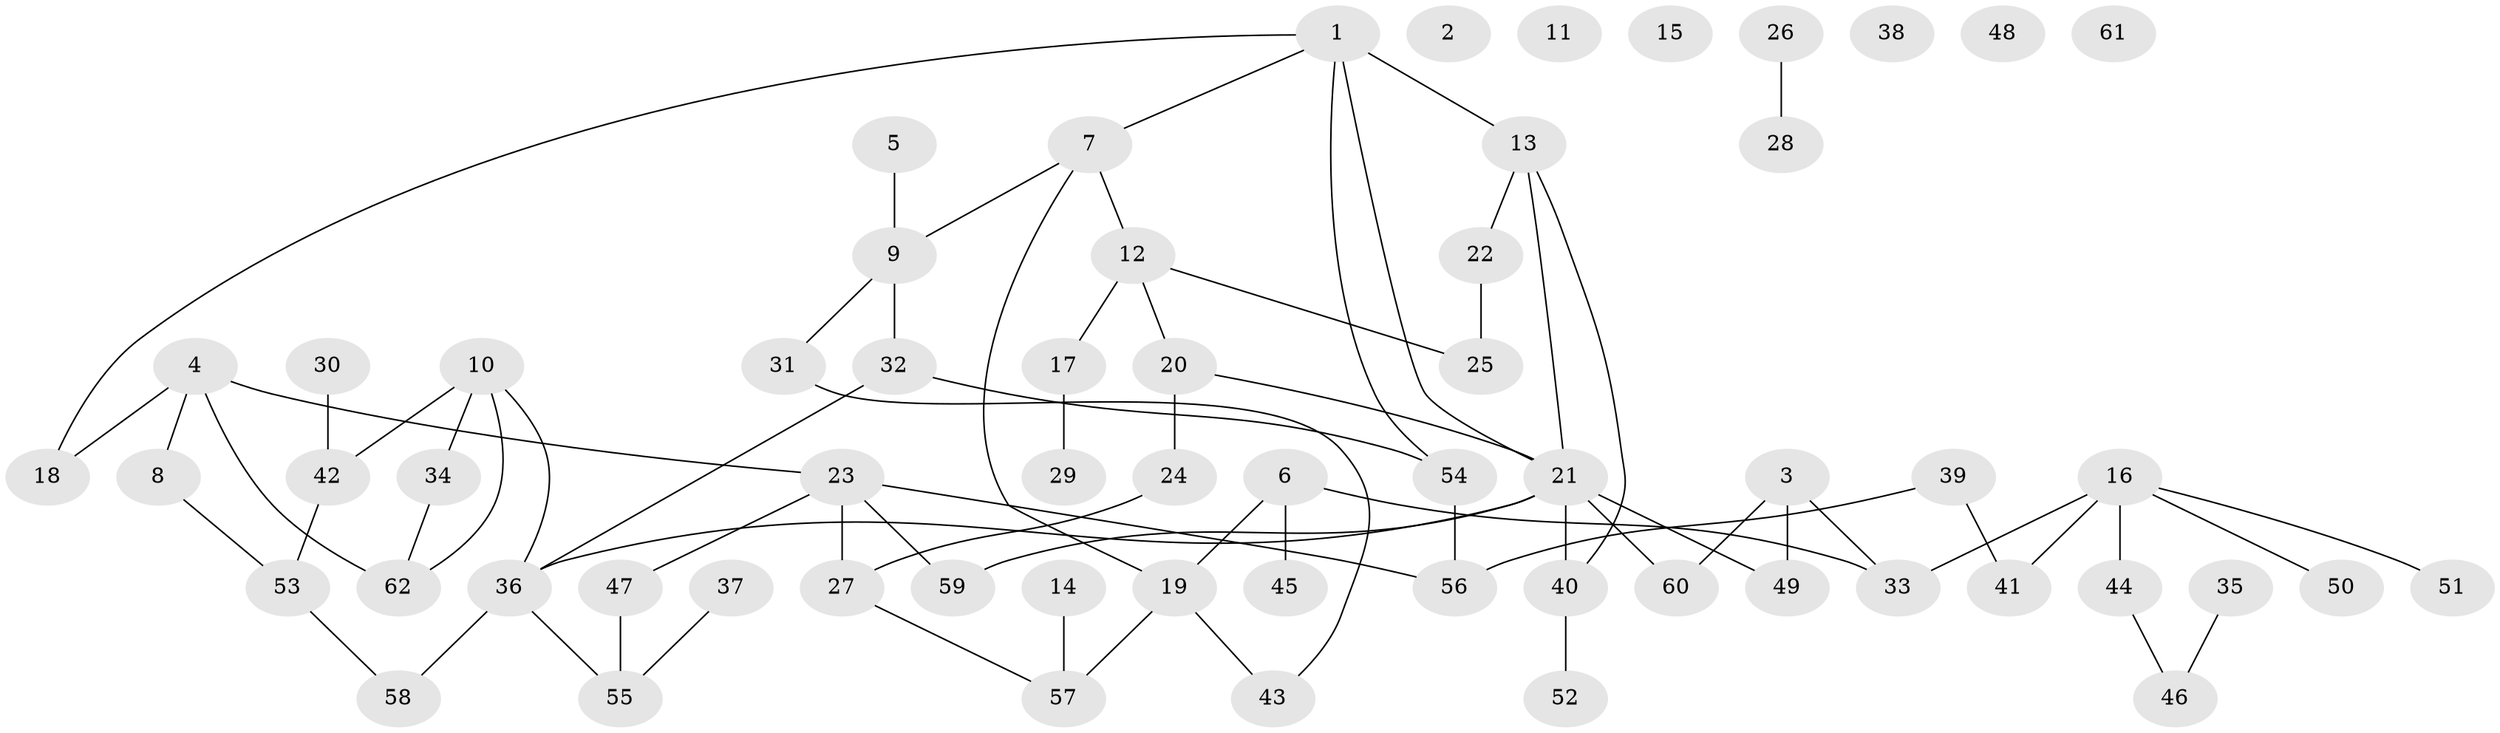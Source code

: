 // Generated by graph-tools (version 1.1) at 2025/25/03/09/25 03:25:18]
// undirected, 62 vertices, 73 edges
graph export_dot {
graph [start="1"]
  node [color=gray90,style=filled];
  1;
  2;
  3;
  4;
  5;
  6;
  7;
  8;
  9;
  10;
  11;
  12;
  13;
  14;
  15;
  16;
  17;
  18;
  19;
  20;
  21;
  22;
  23;
  24;
  25;
  26;
  27;
  28;
  29;
  30;
  31;
  32;
  33;
  34;
  35;
  36;
  37;
  38;
  39;
  40;
  41;
  42;
  43;
  44;
  45;
  46;
  47;
  48;
  49;
  50;
  51;
  52;
  53;
  54;
  55;
  56;
  57;
  58;
  59;
  60;
  61;
  62;
  1 -- 7;
  1 -- 13;
  1 -- 18;
  1 -- 21;
  1 -- 54;
  3 -- 33;
  3 -- 49;
  3 -- 60;
  4 -- 8;
  4 -- 18;
  4 -- 23;
  4 -- 62;
  5 -- 9;
  6 -- 19;
  6 -- 33;
  6 -- 45;
  7 -- 9;
  7 -- 12;
  7 -- 19;
  8 -- 53;
  9 -- 31;
  9 -- 32;
  10 -- 34;
  10 -- 36;
  10 -- 42;
  10 -- 62;
  12 -- 17;
  12 -- 20;
  12 -- 25;
  13 -- 21;
  13 -- 22;
  13 -- 40;
  14 -- 57;
  16 -- 33;
  16 -- 41;
  16 -- 44;
  16 -- 50;
  16 -- 51;
  17 -- 29;
  19 -- 43;
  19 -- 57;
  20 -- 21;
  20 -- 24;
  21 -- 36;
  21 -- 40;
  21 -- 49;
  21 -- 59;
  21 -- 60;
  22 -- 25;
  23 -- 27;
  23 -- 47;
  23 -- 56;
  23 -- 59;
  24 -- 27;
  26 -- 28;
  27 -- 57;
  30 -- 42;
  31 -- 43;
  32 -- 36;
  32 -- 54;
  34 -- 62;
  35 -- 46;
  36 -- 55;
  36 -- 58;
  37 -- 55;
  39 -- 41;
  39 -- 56;
  40 -- 52;
  42 -- 53;
  44 -- 46;
  47 -- 55;
  53 -- 58;
  54 -- 56;
}
